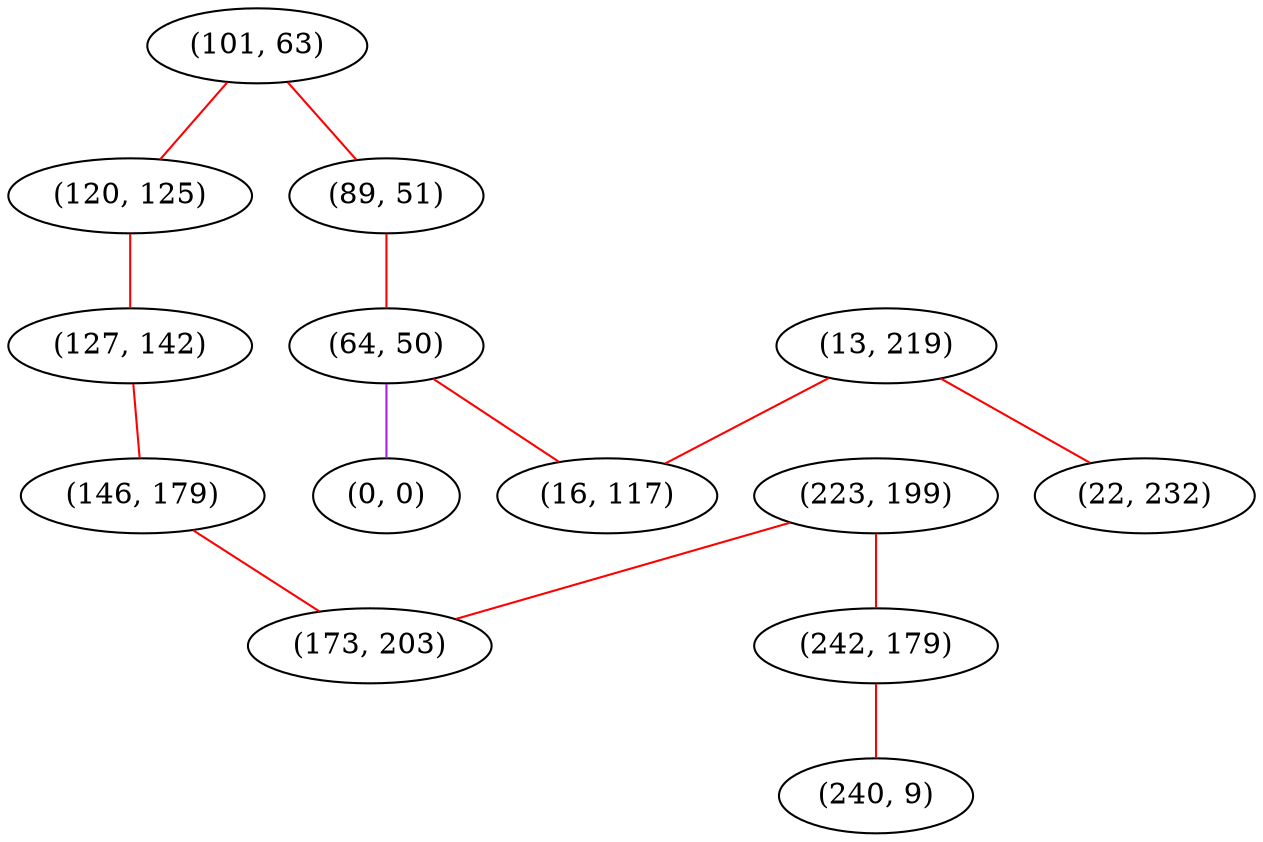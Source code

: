 graph "" {
"(101, 63)";
"(120, 125)";
"(223, 199)";
"(242, 179)";
"(240, 9)";
"(127, 142)";
"(89, 51)";
"(64, 50)";
"(13, 219)";
"(0, 0)";
"(16, 117)";
"(22, 232)";
"(146, 179)";
"(173, 203)";
"(101, 63)" -- "(89, 51)"  [color=red, key=0, weight=1];
"(101, 63)" -- "(120, 125)"  [color=red, key=0, weight=1];
"(120, 125)" -- "(127, 142)"  [color=red, key=0, weight=1];
"(223, 199)" -- "(242, 179)"  [color=red, key=0, weight=1];
"(223, 199)" -- "(173, 203)"  [color=red, key=0, weight=1];
"(242, 179)" -- "(240, 9)"  [color=red, key=0, weight=1];
"(127, 142)" -- "(146, 179)"  [color=red, key=0, weight=1];
"(89, 51)" -- "(64, 50)"  [color=red, key=0, weight=1];
"(64, 50)" -- "(16, 117)"  [color=red, key=0, weight=1];
"(64, 50)" -- "(0, 0)"  [color=purple, key=0, weight=4];
"(13, 219)" -- "(16, 117)"  [color=red, key=0, weight=1];
"(13, 219)" -- "(22, 232)"  [color=red, key=0, weight=1];
"(146, 179)" -- "(173, 203)"  [color=red, key=0, weight=1];
}
